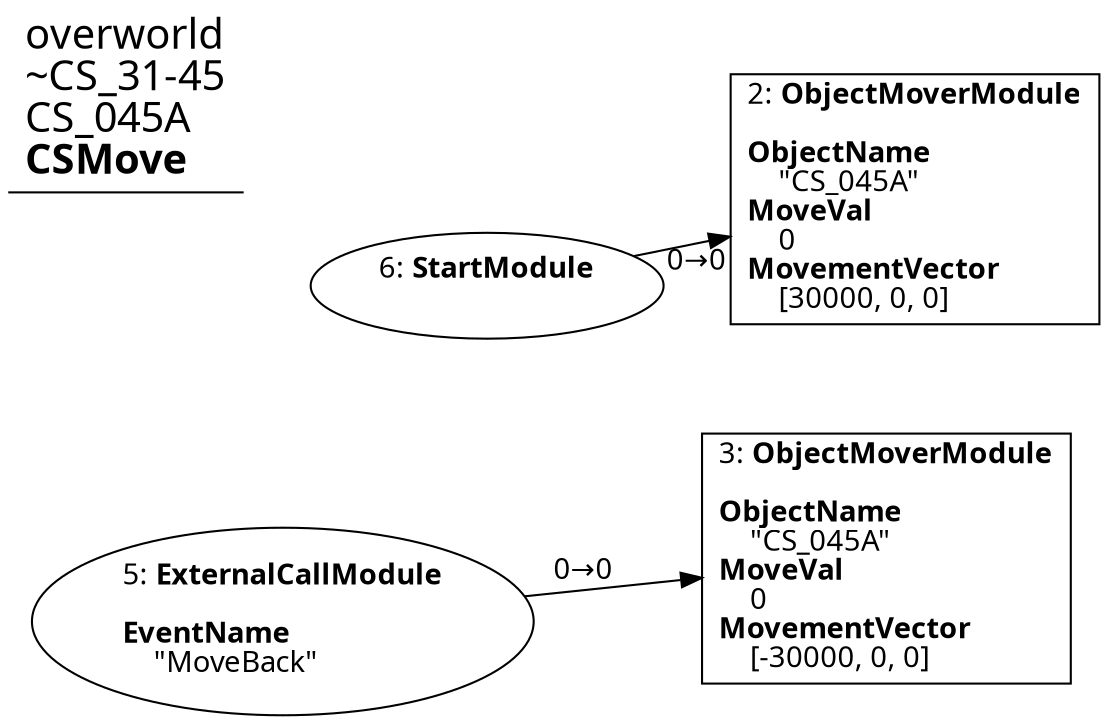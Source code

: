 digraph {
    layout = fdp;
    overlap = prism;
    sep = "+16";
    splines = spline;

    node [ shape = box ];

    graph [ fontname = "Segoe UI" ];
    node [ fontname = "Segoe UI" ];
    edge [ fontname = "Segoe UI" ];

    2 [ label = <2: <b>ObjectMoverModule</b><br/><br/><b>ObjectName</b><br align="left"/>    &quot;CS_045A&quot;<br align="left"/><b>MoveVal</b><br align="left"/>    0<br align="left"/><b>MovementVector</b><br align="left"/>    [30000, 0, 0]<br align="left"/>> ];
    2 [ pos = "0.317,-0.202!" ];

    3 [ label = <3: <b>ObjectMoverModule</b><br/><br/><b>ObjectName</b><br align="left"/>    &quot;CS_045A&quot;<br align="left"/><b>MoveVal</b><br align="left"/>    0<br align="left"/><b>MovementVector</b><br align="left"/>    [-30000, 0, 0]<br align="left"/>> ];
    3 [ pos = "0.317,-0.347!" ];

    5 [ label = <5: <b>ExternalCallModule</b><br/><br/><b>EventName</b><br align="left"/>    &quot;MoveBack&quot;<br align="left"/>> ];
    5 [ shape = oval ]
    5 [ pos = "0.087000005,-0.374!" ];
    5 -> 3 [ label = "0→0" ];

    6 [ label = <6: <b>StartModule</b><br/><br/>> ];
    6 [ shape = oval ]
    6 [ pos = "0.127,-0.22200002!" ];
    6 -> 2 [ label = "0→0" ];

    title [ pos = "0.086,-0.201!" ];
    title [ shape = underline ];
    title [ label = <<font point-size="20">overworld<br align="left"/>~CS_31-45<br align="left"/>CS_045A<br align="left"/><b>CSMove</b><br align="left"/></font>> ];
}
